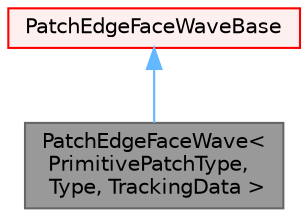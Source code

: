 digraph "PatchEdgeFaceWave&lt; PrimitivePatchType, Type, TrackingData &gt;"
{
 // LATEX_PDF_SIZE
  bgcolor="transparent";
  edge [fontname=Helvetica,fontsize=10,labelfontname=Helvetica,labelfontsize=10];
  node [fontname=Helvetica,fontsize=10,shape=box,height=0.2,width=0.4];
  Node1 [id="Node000001",label="PatchEdgeFaceWave\<\l PrimitivePatchType,\l Type, TrackingData \>",height=0.2,width=0.4,color="gray40", fillcolor="grey60", style="filled", fontcolor="black",tooltip="Wave propagation of information along patch. Every iteration information goes through one layer of fa..."];
  Node2 -> Node1 [id="edge1_Node000001_Node000002",dir="back",color="steelblue1",style="solid",tooltip=" "];
  Node2 [id="Node000002",label="PatchEdgeFaceWaveBase",height=0.2,width=0.4,color="red", fillcolor="#FFF0F0", style="filled",URL="$classFoam_1_1PatchEdgeFaceWaveBase.html",tooltip=" "];
}
